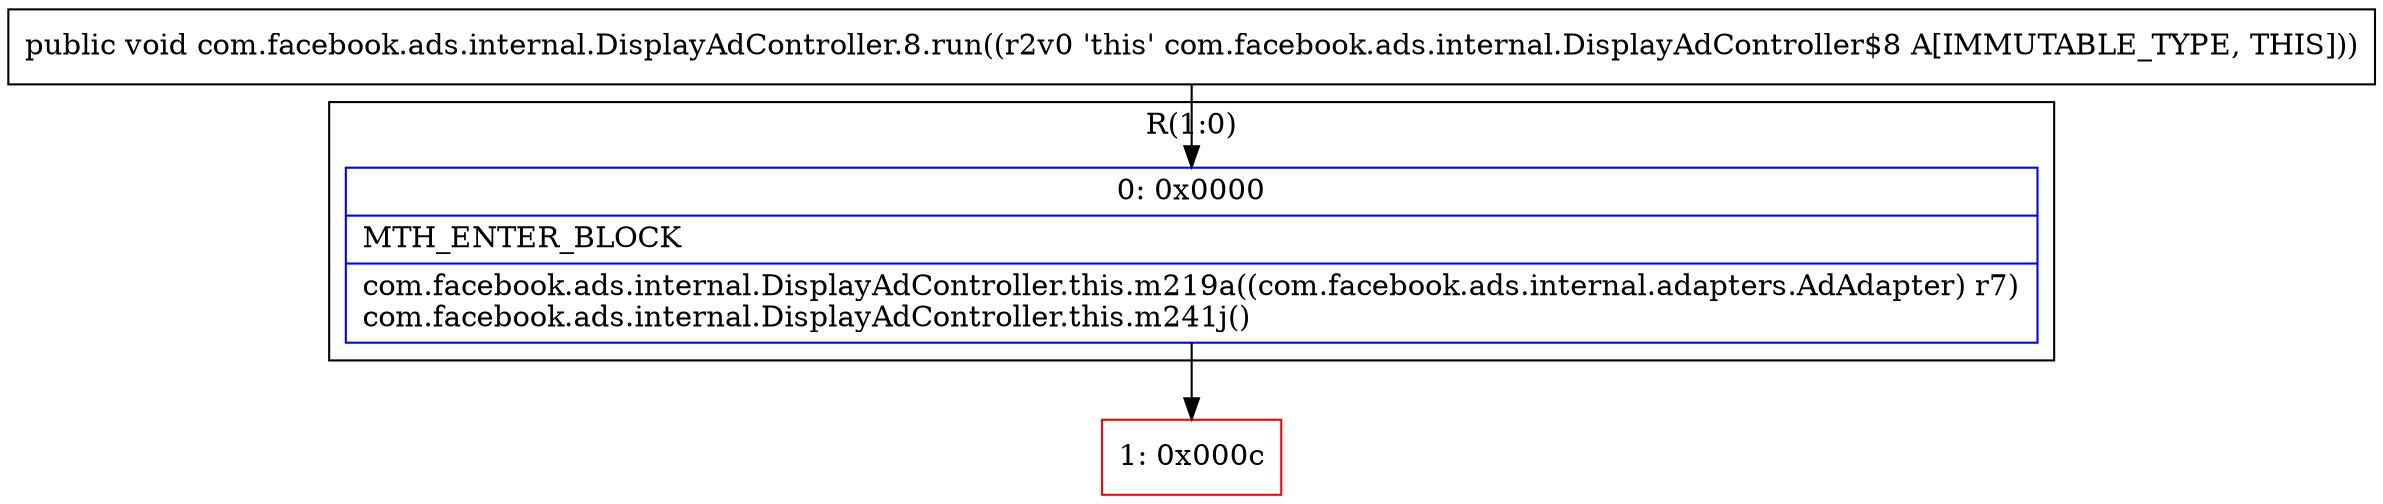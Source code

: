 digraph "CFG forcom.facebook.ads.internal.DisplayAdController.8.run()V" {
subgraph cluster_Region_831936236 {
label = "R(1:0)";
node [shape=record,color=blue];
Node_0 [shape=record,label="{0\:\ 0x0000|MTH_ENTER_BLOCK\l|com.facebook.ads.internal.DisplayAdController.this.m219a((com.facebook.ads.internal.adapters.AdAdapter) r7)\lcom.facebook.ads.internal.DisplayAdController.this.m241j()\l}"];
}
Node_1 [shape=record,color=red,label="{1\:\ 0x000c}"];
MethodNode[shape=record,label="{public void com.facebook.ads.internal.DisplayAdController.8.run((r2v0 'this' com.facebook.ads.internal.DisplayAdController$8 A[IMMUTABLE_TYPE, THIS])) }"];
MethodNode -> Node_0;
Node_0 -> Node_1;
}

